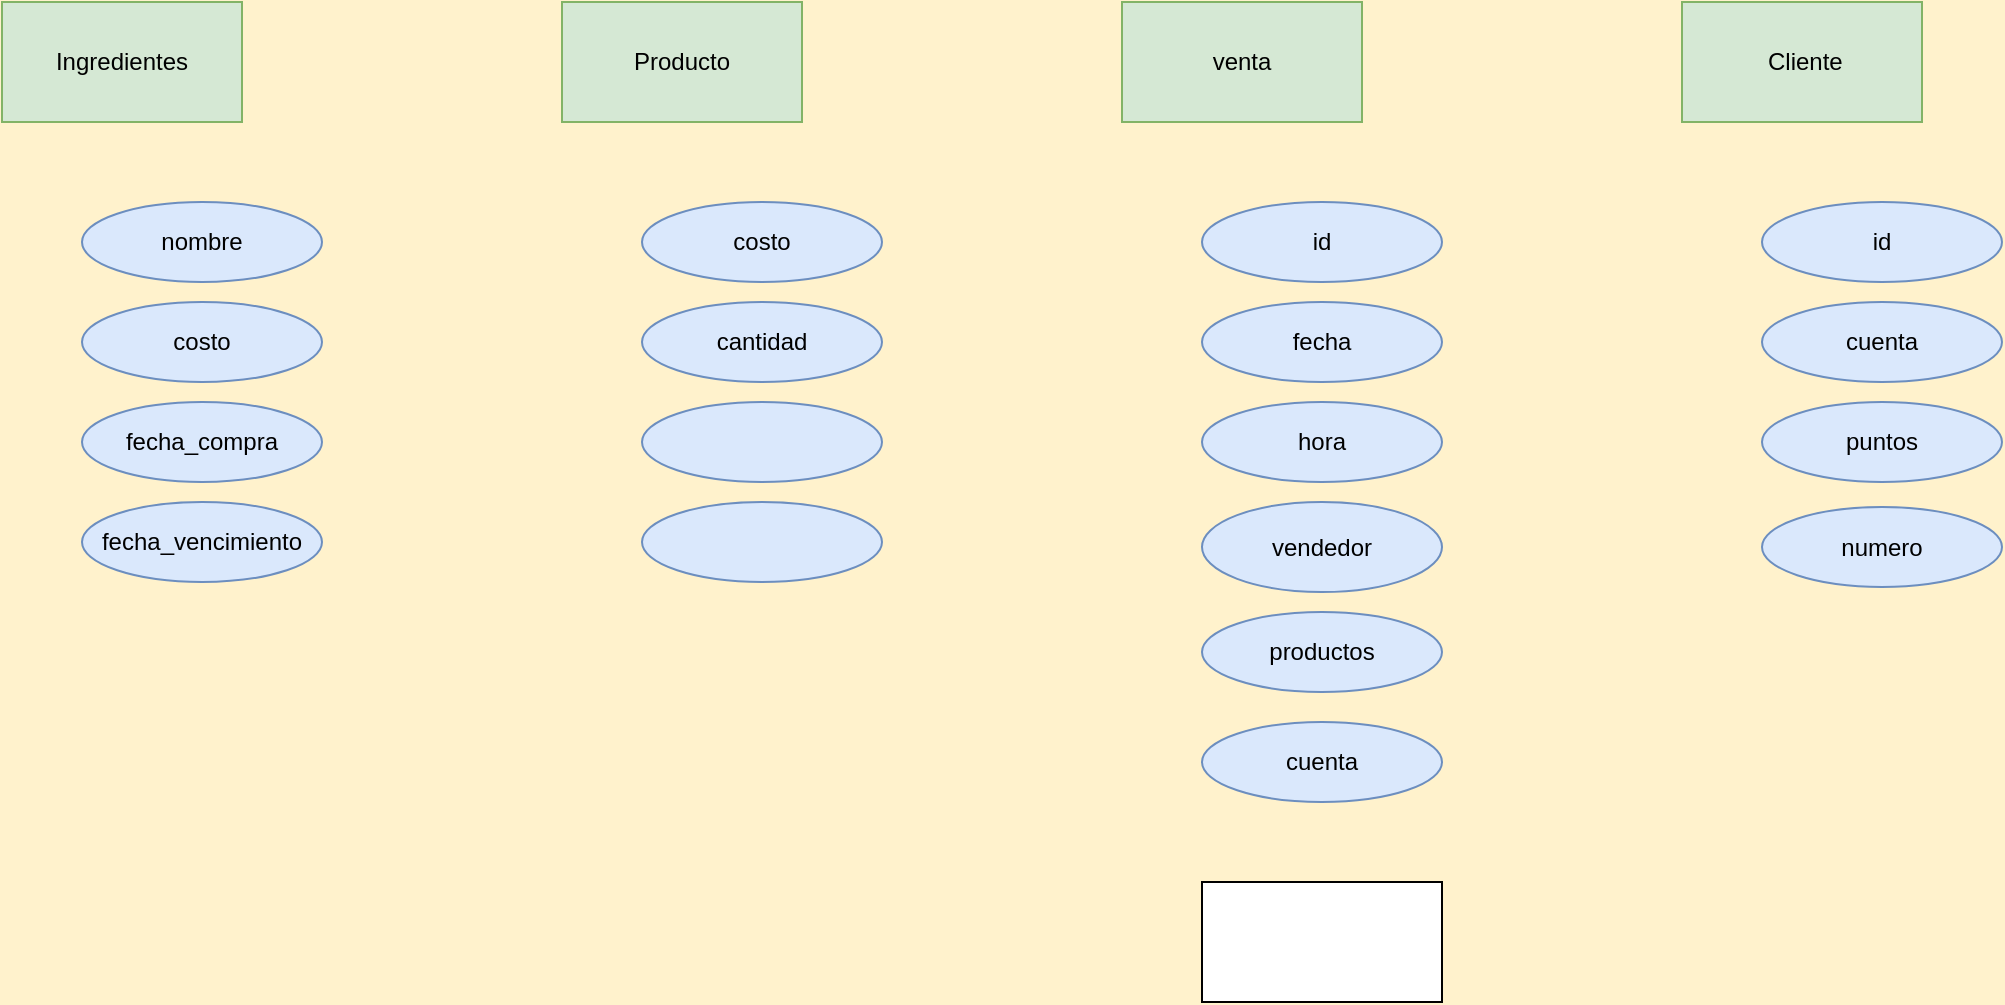 <mxfile version="20.3.3" type="device"><diagram id="Z0txHcOKaWpOgnb32gVL" name="Página-1"><mxGraphModel dx="2249" dy="794" grid="1" gridSize="10" guides="1" tooltips="1" connect="1" arrows="1" fold="1" page="1" pageScale="1" pageWidth="827" pageHeight="1169" background="#FFF2CC" math="0" shadow="0"><root><mxCell id="0"/><mxCell id="1" parent="0"/><mxCell id="NsbajtJ1RrVIGTfKSVA6-1" value="venta" style="rounded=0;whiteSpace=wrap;html=1;fillColor=#d5e8d4;strokeColor=#82b366;" vertex="1" parent="1"><mxGeometry x="400" y="260" width="120" height="60" as="geometry"/></mxCell><mxCell id="NsbajtJ1RrVIGTfKSVA6-2" value="Producto" style="rounded=0;whiteSpace=wrap;html=1;fillColor=#d5e8d4;strokeColor=#82b366;" vertex="1" parent="1"><mxGeometry x="120" y="260" width="120" height="60" as="geometry"/></mxCell><mxCell id="NsbajtJ1RrVIGTfKSVA6-3" value="&amp;nbsp;Cliente" style="rounded=0;whiteSpace=wrap;html=1;fillColor=#d5e8d4;strokeColor=#82b366;" vertex="1" parent="1"><mxGeometry x="680" y="260" width="120" height="60" as="geometry"/></mxCell><mxCell id="NsbajtJ1RrVIGTfKSVA6-4" value="Ingredientes" style="rounded=0;whiteSpace=wrap;html=1;fillColor=#d5e8d4;strokeColor=#82b366;" vertex="1" parent="1"><mxGeometry x="-160" y="260" width="120" height="60" as="geometry"/></mxCell><mxCell id="NsbajtJ1RrVIGTfKSVA6-5" value="" style="rounded=0;whiteSpace=wrap;html=1;" vertex="1" parent="1"><mxGeometry x="440" y="700" width="120" height="60" as="geometry"/></mxCell><mxCell id="NsbajtJ1RrVIGTfKSVA6-6" value="id&lt;br&gt;" style="ellipse;whiteSpace=wrap;html=1;fillColor=#dae8fc;strokeColor=#6c8ebf;" vertex="1" parent="1"><mxGeometry x="440" y="360" width="120" height="40" as="geometry"/></mxCell><mxCell id="NsbajtJ1RrVIGTfKSVA6-7" value="fecha" style="ellipse;whiteSpace=wrap;html=1;fillColor=#dae8fc;strokeColor=#6c8ebf;" vertex="1" parent="1"><mxGeometry x="440" y="410" width="120" height="40" as="geometry"/></mxCell><mxCell id="NsbajtJ1RrVIGTfKSVA6-8" value="hora" style="ellipse;whiteSpace=wrap;html=1;fillColor=#dae8fc;strokeColor=#6c8ebf;" vertex="1" parent="1"><mxGeometry x="440" y="460" width="120" height="40" as="geometry"/></mxCell><mxCell id="NsbajtJ1RrVIGTfKSVA6-9" value="productos" style="ellipse;whiteSpace=wrap;html=1;fillColor=#dae8fc;strokeColor=#6c8ebf;" vertex="1" parent="1"><mxGeometry x="440" y="565" width="120" height="40" as="geometry"/></mxCell><mxCell id="NsbajtJ1RrVIGTfKSVA6-10" value="cuenta" style="ellipse;whiteSpace=wrap;html=1;fillColor=#dae8fc;strokeColor=#6c8ebf;" vertex="1" parent="1"><mxGeometry x="440" y="620" width="120" height="40" as="geometry"/></mxCell><mxCell id="NsbajtJ1RrVIGTfKSVA6-11" value="vendedor" style="ellipse;whiteSpace=wrap;html=1;fillColor=#dae8fc;strokeColor=#6c8ebf;" vertex="1" parent="1"><mxGeometry x="440" y="510" width="120" height="45" as="geometry"/></mxCell><mxCell id="NsbajtJ1RrVIGTfKSVA6-12" value="costo" style="ellipse;whiteSpace=wrap;html=1;fillColor=#dae8fc;strokeColor=#6c8ebf;" vertex="1" parent="1"><mxGeometry x="160" y="360" width="120" height="40" as="geometry"/></mxCell><mxCell id="NsbajtJ1RrVIGTfKSVA6-13" value="id" style="ellipse;whiteSpace=wrap;html=1;fillColor=#dae8fc;strokeColor=#6c8ebf;" vertex="1" parent="1"><mxGeometry x="720" y="360" width="120" height="40" as="geometry"/></mxCell><mxCell id="NsbajtJ1RrVIGTfKSVA6-14" value="cuenta" style="ellipse;whiteSpace=wrap;html=1;fillColor=#dae8fc;strokeColor=#6c8ebf;" vertex="1" parent="1"><mxGeometry x="720" y="410" width="120" height="40" as="geometry"/></mxCell><mxCell id="NsbajtJ1RrVIGTfKSVA6-15" value="fecha_vencimiento" style="ellipse;whiteSpace=wrap;html=1;fillColor=#dae8fc;strokeColor=#6c8ebf;" vertex="1" parent="1"><mxGeometry x="-120" y="510" width="120" height="40" as="geometry"/></mxCell><mxCell id="NsbajtJ1RrVIGTfKSVA6-16" value="nombre" style="ellipse;whiteSpace=wrap;html=1;fillColor=#dae8fc;strokeColor=#6c8ebf;" vertex="1" parent="1"><mxGeometry x="-120" y="360" width="120" height="40" as="geometry"/></mxCell><mxCell id="NsbajtJ1RrVIGTfKSVA6-17" value="costo" style="ellipse;whiteSpace=wrap;html=1;fillColor=#dae8fc;strokeColor=#6c8ebf;" vertex="1" parent="1"><mxGeometry x="-120" y="410" width="120" height="40" as="geometry"/></mxCell><mxCell id="NsbajtJ1RrVIGTfKSVA6-18" value="fecha_compra" style="ellipse;whiteSpace=wrap;html=1;fillColor=#dae8fc;strokeColor=#6c8ebf;" vertex="1" parent="1"><mxGeometry x="-120" y="460" width="120" height="40" as="geometry"/></mxCell><mxCell id="NsbajtJ1RrVIGTfKSVA6-19" value="puntos" style="ellipse;whiteSpace=wrap;html=1;fillColor=#dae8fc;strokeColor=#6c8ebf;" vertex="1" parent="1"><mxGeometry x="720" y="460" width="120" height="40" as="geometry"/></mxCell><mxCell id="NsbajtJ1RrVIGTfKSVA6-20" value="cantidad" style="ellipse;whiteSpace=wrap;html=1;fillColor=#dae8fc;strokeColor=#6c8ebf;" vertex="1" parent="1"><mxGeometry x="160" y="410" width="120" height="40" as="geometry"/></mxCell><mxCell id="NsbajtJ1RrVIGTfKSVA6-21" value="" style="ellipse;whiteSpace=wrap;html=1;fillColor=#dae8fc;strokeColor=#6c8ebf;" vertex="1" parent="1"><mxGeometry x="160" y="460" width="120" height="40" as="geometry"/></mxCell><mxCell id="NsbajtJ1RrVIGTfKSVA6-22" value="numero" style="ellipse;whiteSpace=wrap;html=1;fillColor=#dae8fc;strokeColor=#6c8ebf;" vertex="1" parent="1"><mxGeometry x="720" y="512.5" width="120" height="40" as="geometry"/></mxCell><mxCell id="NsbajtJ1RrVIGTfKSVA6-23" value="" style="ellipse;whiteSpace=wrap;html=1;fillColor=#dae8fc;strokeColor=#6c8ebf;" vertex="1" parent="1"><mxGeometry x="160" y="510" width="120" height="40" as="geometry"/></mxCell></root></mxGraphModel></diagram></mxfile>